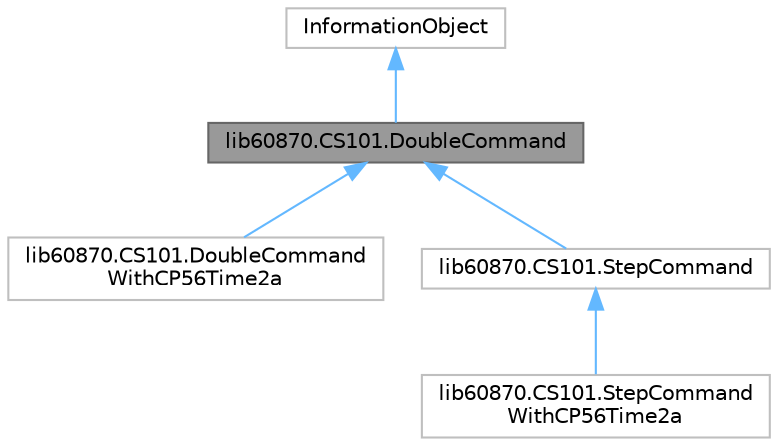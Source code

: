 digraph "lib60870.CS101.DoubleCommand"
{
 // LATEX_PDF_SIZE
  bgcolor="transparent";
  edge [fontname=Helvetica,fontsize=10,labelfontname=Helvetica,labelfontsize=10];
  node [fontname=Helvetica,fontsize=10,shape=box,height=0.2,width=0.4];
  Node1 [id="Node000001",label="lib60870.CS101.DoubleCommand",height=0.2,width=0.4,color="gray40", fillcolor="grey60", style="filled", fontcolor="black",tooltip=" "];
  Node2 -> Node1 [id="edge1_Node000001_Node000002",dir="back",color="steelblue1",style="solid",tooltip=" "];
  Node2 [id="Node000002",label="InformationObject",height=0.2,width=0.4,color="grey75", fillcolor="white", style="filled",URL="$classlib60870_1_1_c_s101_1_1_information_object.html",tooltip=" "];
  Node1 -> Node3 [id="edge2_Node000001_Node000003",dir="back",color="steelblue1",style="solid",tooltip=" "];
  Node3 [id="Node000003",label="lib60870.CS101.DoubleCommand\lWithCP56Time2a",height=0.2,width=0.4,color="grey75", fillcolor="white", style="filled",URL="$classlib60870_1_1_c_s101_1_1_double_command_with_c_p56_time2a.html",tooltip=" "];
  Node1 -> Node4 [id="edge3_Node000001_Node000004",dir="back",color="steelblue1",style="solid",tooltip=" "];
  Node4 [id="Node000004",label="lib60870.CS101.StepCommand",height=0.2,width=0.4,color="grey75", fillcolor="white", style="filled",URL="$classlib60870_1_1_c_s101_1_1_step_command.html",tooltip=" "];
  Node4 -> Node5 [id="edge4_Node000004_Node000005",dir="back",color="steelblue1",style="solid",tooltip=" "];
  Node5 [id="Node000005",label="lib60870.CS101.StepCommand\lWithCP56Time2a",height=0.2,width=0.4,color="grey75", fillcolor="white", style="filled",URL="$classlib60870_1_1_c_s101_1_1_step_command_with_c_p56_time2a.html",tooltip=" "];
}

